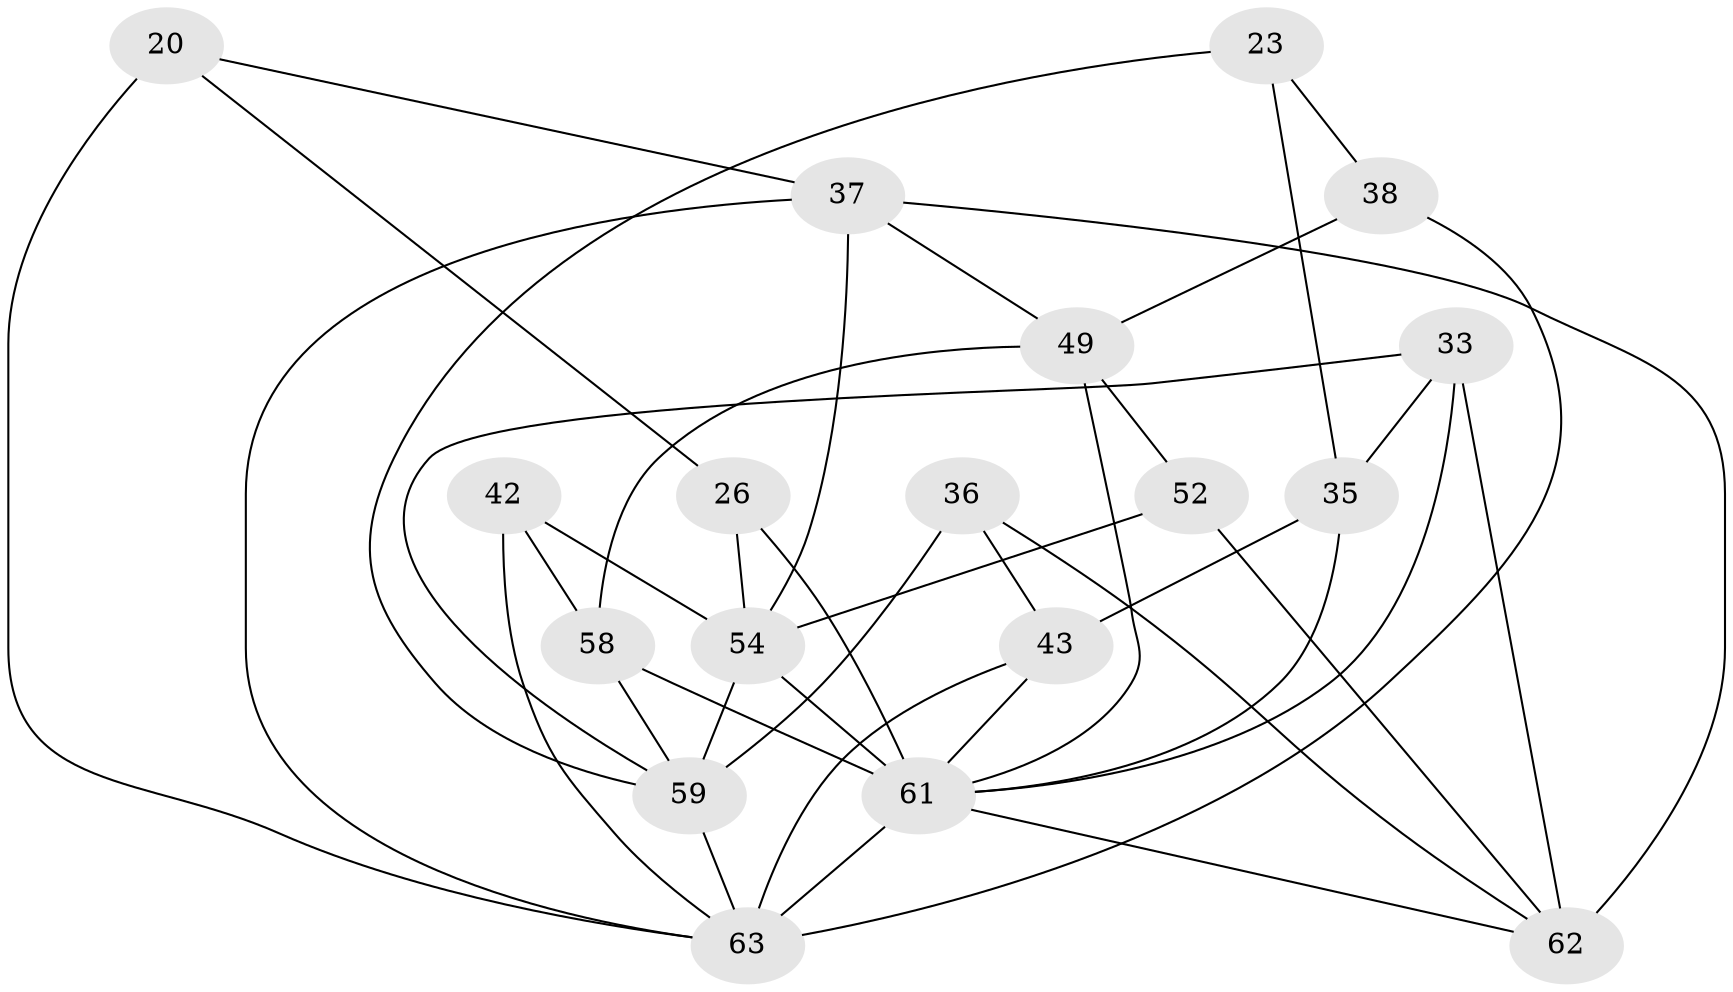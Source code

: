 // original degree distribution, {4: 1.0}
// Generated by graph-tools (version 1.1) at 2025/02/03/04/25 22:02:51]
// undirected, 18 vertices, 40 edges
graph export_dot {
graph [start="1"]
  node [color=gray90,style=filled];
  20;
  23;
  26 [super="+6"];
  33 [super="+3+22+25"];
  35 [super="+30"];
  36;
  37 [super="+11+24"];
  38;
  42;
  43 [super="+9"];
  49 [super="+15+32"];
  52;
  54 [super="+5+40"];
  58 [super="+14"];
  59 [super="+50+57"];
  61 [super="+53+46+47+48+51"];
  62 [super="+44"];
  63 [super="+60+56+55"];
  20 -- 26 [weight=2];
  20 -- 37;
  20 -- 63;
  23 -- 35 [weight=2];
  23 -- 38;
  23 -- 59;
  26 -- 54;
  26 -- 61 [weight=3];
  33 -- 61 [weight=4];
  33 -- 59;
  33 -- 62 [weight=3];
  33 -- 35 [weight=2];
  35 -- 43;
  35 -- 61;
  36 -- 43 [weight=2];
  36 -- 59;
  36 -- 62;
  37 -- 49 [weight=2];
  37 -- 63 [weight=4];
  37 -- 54 [weight=2];
  37 -- 62 [weight=3];
  38 -- 49 [weight=2];
  38 -- 63;
  42 -- 54;
  42 -- 63 [weight=2];
  42 -- 58;
  43 -- 63;
  43 -- 61 [weight=2];
  49 -- 52;
  49 -- 58 [weight=2];
  49 -- 61 [weight=3];
  52 -- 54;
  52 -- 62 [weight=2];
  54 -- 59 [weight=3];
  54 -- 61 [weight=4];
  58 -- 59 [weight=2];
  58 -- 61;
  59 -- 63 [weight=2];
  61 -- 63 [weight=7];
  61 -- 62 [weight=3];
}

